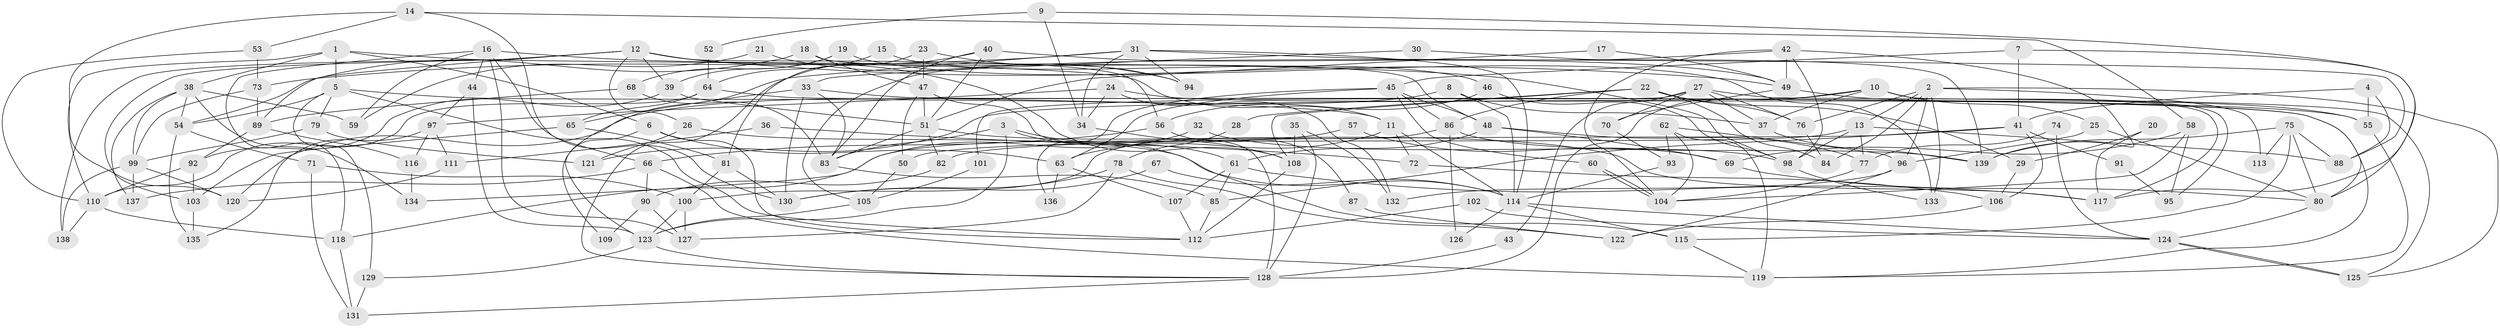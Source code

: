 // coarse degree distribution, {12: 0.05102040816326531, 3: 0.30612244897959184, 7: 0.05102040816326531, 5: 0.14285714285714285, 6: 0.05102040816326531, 8: 0.01020408163265306, 2: 0.15306122448979592, 4: 0.19387755102040816, 17: 0.01020408163265306, 1: 0.01020408163265306, 10: 0.01020408163265306, 11: 0.01020408163265306}
// Generated by graph-tools (version 1.1) at 2025/50/03/04/25 22:50:48]
// undirected, 139 vertices, 278 edges
graph export_dot {
  node [color=gray90,style=filled];
  1;
  2;
  3;
  4;
  5;
  6;
  7;
  8;
  9;
  10;
  11;
  12;
  13;
  14;
  15;
  16;
  17;
  18;
  19;
  20;
  21;
  22;
  23;
  24;
  25;
  26;
  27;
  28;
  29;
  30;
  31;
  32;
  33;
  34;
  35;
  36;
  37;
  38;
  39;
  40;
  41;
  42;
  43;
  44;
  45;
  46;
  47;
  48;
  49;
  50;
  51;
  52;
  53;
  54;
  55;
  56;
  57;
  58;
  59;
  60;
  61;
  62;
  63;
  64;
  65;
  66;
  67;
  68;
  69;
  70;
  71;
  72;
  73;
  74;
  75;
  76;
  77;
  78;
  79;
  80;
  81;
  82;
  83;
  84;
  85;
  86;
  87;
  88;
  89;
  90;
  91;
  92;
  93;
  94;
  95;
  96;
  97;
  98;
  99;
  100;
  101;
  102;
  103;
  104;
  105;
  106;
  107;
  108;
  109;
  110;
  111;
  112;
  113;
  114;
  115;
  116;
  117;
  118;
  119;
  120;
  121;
  122;
  123;
  124;
  125;
  126;
  127;
  128;
  129;
  130;
  131;
  132;
  133;
  134;
  135;
  136;
  137;
  138;
  139;
  1 -- 11;
  1 -- 110;
  1 -- 5;
  1 -- 6;
  1 -- 38;
  2 -- 133;
  2 -- 125;
  2 -- 13;
  2 -- 76;
  2 -- 84;
  2 -- 96;
  2 -- 113;
  3 -- 83;
  3 -- 61;
  3 -- 115;
  3 -- 123;
  4 -- 41;
  4 -- 55;
  4 -- 88;
  5 -- 54;
  5 -- 11;
  5 -- 79;
  5 -- 112;
  5 -- 129;
  6 -- 112;
  6 -- 63;
  6 -- 109;
  7 -- 80;
  7 -- 45;
  7 -- 41;
  8 -- 114;
  8 -- 120;
  8 -- 37;
  9 -- 34;
  9 -- 117;
  9 -- 52;
  10 -- 25;
  10 -- 121;
  10 -- 37;
  10 -- 95;
  10 -- 117;
  10 -- 128;
  11 -- 63;
  11 -- 72;
  11 -- 114;
  12 -- 89;
  12 -- 103;
  12 -- 26;
  12 -- 39;
  12 -- 49;
  12 -- 56;
  12 -- 108;
  12 -- 138;
  13 -- 88;
  13 -- 50;
  13 -- 77;
  13 -- 98;
  14 -- 58;
  14 -- 53;
  14 -- 66;
  14 -- 120;
  15 -- 46;
  15 -- 64;
  16 -- 127;
  16 -- 98;
  16 -- 44;
  16 -- 59;
  16 -- 118;
  16 -- 130;
  17 -- 49;
  17 -- 51;
  18 -- 47;
  18 -- 54;
  18 -- 48;
  19 -- 39;
  19 -- 68;
  19 -- 133;
  20 -- 29;
  20 -- 117;
  21 -- 59;
  21 -- 94;
  22 -- 108;
  22 -- 76;
  22 -- 28;
  22 -- 29;
  22 -- 84;
  22 -- 86;
  23 -- 81;
  23 -- 47;
  23 -- 94;
  24 -- 132;
  24 -- 55;
  24 -- 34;
  24 -- 97;
  25 -- 80;
  25 -- 96;
  26 -- 114;
  26 -- 121;
  27 -- 37;
  27 -- 76;
  27 -- 43;
  27 -- 70;
  27 -- 101;
  27 -- 125;
  28 -- 78;
  29 -- 106;
  30 -- 33;
  30 -- 139;
  31 -- 123;
  31 -- 114;
  31 -- 34;
  31 -- 73;
  31 -- 88;
  31 -- 94;
  32 -- 118;
  32 -- 98;
  33 -- 83;
  33 -- 80;
  33 -- 65;
  33 -- 130;
  34 -- 108;
  35 -- 128;
  35 -- 108;
  35 -- 132;
  36 -- 111;
  36 -- 72;
  37 -- 139;
  38 -- 99;
  38 -- 54;
  38 -- 59;
  38 -- 134;
  38 -- 137;
  39 -- 51;
  39 -- 92;
  40 -- 128;
  40 -- 51;
  40 -- 49;
  40 -- 83;
  41 -- 85;
  41 -- 82;
  41 -- 91;
  41 -- 106;
  42 -- 49;
  42 -- 104;
  42 -- 98;
  42 -- 105;
  42 -- 139;
  43 -- 128;
  44 -- 123;
  44 -- 97;
  45 -- 63;
  45 -- 86;
  45 -- 48;
  45 -- 60;
  45 -- 136;
  46 -- 98;
  46 -- 56;
  47 -- 50;
  47 -- 128;
  47 -- 51;
  48 -- 61;
  48 -- 69;
  48 -- 77;
  49 -- 55;
  49 -- 70;
  50 -- 105;
  51 -- 117;
  51 -- 82;
  51 -- 83;
  52 -- 64;
  53 -- 110;
  53 -- 73;
  54 -- 71;
  54 -- 135;
  55 -- 119;
  56 -- 66;
  56 -- 87;
  57 -- 134;
  57 -- 69;
  58 -- 104;
  58 -- 69;
  58 -- 95;
  60 -- 104;
  60 -- 104;
  61 -- 85;
  61 -- 107;
  61 -- 117;
  62 -- 93;
  62 -- 104;
  62 -- 96;
  62 -- 119;
  63 -- 107;
  63 -- 136;
  64 -- 119;
  64 -- 65;
  64 -- 110;
  65 -- 81;
  65 -- 103;
  66 -- 119;
  66 -- 90;
  66 -- 137;
  67 -- 114;
  67 -- 130;
  68 -- 83;
  68 -- 89;
  69 -- 80;
  70 -- 93;
  71 -- 131;
  71 -- 100;
  72 -- 106;
  73 -- 99;
  73 -- 89;
  74 -- 124;
  74 -- 77;
  75 -- 139;
  75 -- 88;
  75 -- 80;
  75 -- 113;
  75 -- 115;
  76 -- 84;
  77 -- 104;
  78 -- 130;
  78 -- 127;
  78 -- 122;
  79 -- 99;
  79 -- 121;
  80 -- 124;
  81 -- 100;
  81 -- 130;
  82 -- 90;
  83 -- 85;
  85 -- 112;
  86 -- 139;
  86 -- 100;
  86 -- 126;
  87 -- 122;
  89 -- 92;
  89 -- 116;
  90 -- 109;
  90 -- 127;
  91 -- 95;
  92 -- 103;
  92 -- 110;
  93 -- 114;
  96 -- 122;
  96 -- 132;
  97 -- 111;
  97 -- 116;
  97 -- 135;
  98 -- 133;
  99 -- 138;
  99 -- 137;
  99 -- 120;
  100 -- 123;
  100 -- 127;
  101 -- 105;
  102 -- 112;
  102 -- 124;
  103 -- 135;
  105 -- 123;
  106 -- 122;
  107 -- 112;
  108 -- 112;
  110 -- 118;
  110 -- 138;
  111 -- 120;
  114 -- 115;
  114 -- 124;
  114 -- 126;
  115 -- 119;
  116 -- 134;
  118 -- 131;
  123 -- 129;
  123 -- 128;
  124 -- 125;
  124 -- 125;
  128 -- 131;
  129 -- 131;
}
